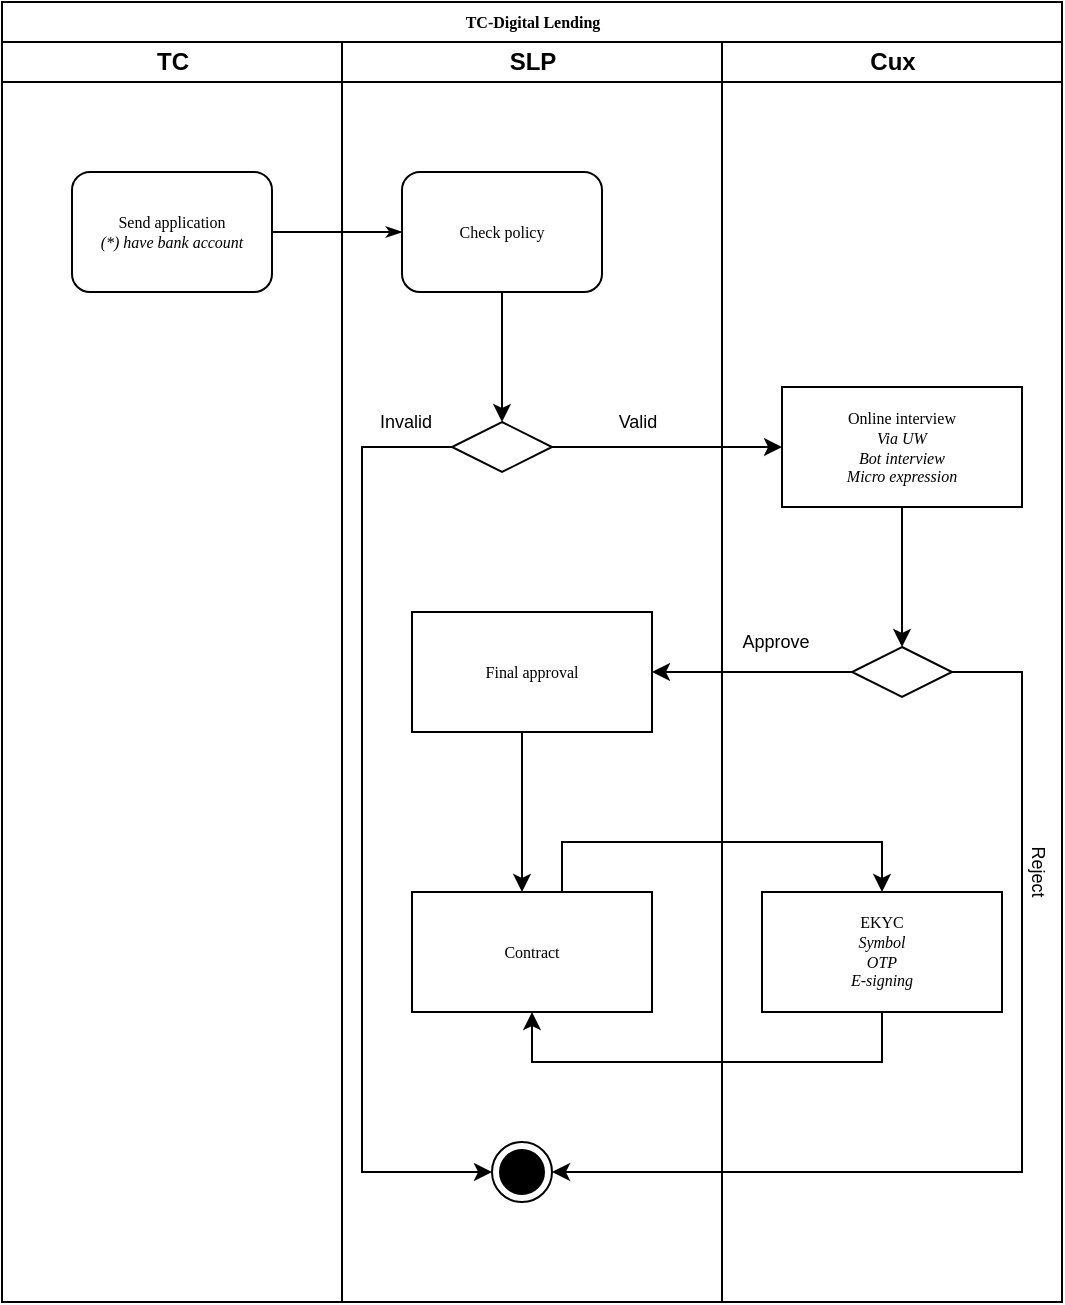 <mxfile version="14.1.8" type="github">
  <diagram name="Page-1" id="74e2e168-ea6b-b213-b513-2b3c1d86103e">
    <mxGraphModel dx="1185" dy="635" grid="1" gridSize="10" guides="1" tooltips="1" connect="1" arrows="1" fold="1" page="1" pageScale="1" pageWidth="1100" pageHeight="850" background="#ffffff" math="0" shadow="0">
      <root>
        <mxCell id="0" />
        <mxCell id="1" parent="0" />
        <mxCell id="77e6c97f196da883-1" value="TC-Digital Lending" style="swimlane;html=1;childLayout=stackLayout;startSize=20;rounded=0;shadow=0;labelBackgroundColor=none;strokeWidth=1;fontFamily=Verdana;fontSize=8;align=center;" parent="1" vertex="1">
          <mxGeometry x="70" y="40" width="530" height="650" as="geometry" />
        </mxCell>
        <mxCell id="77e6c97f196da883-2" value="TC" style="swimlane;html=1;startSize=20;" parent="77e6c97f196da883-1" vertex="1">
          <mxGeometry y="20" width="170" height="630" as="geometry" />
        </mxCell>
        <mxCell id="77e6c97f196da883-8" value="Send application&lt;br&gt;&lt;i&gt;(*) have bank account&lt;/i&gt;" style="rounded=1;whiteSpace=wrap;html=1;shadow=0;labelBackgroundColor=none;strokeWidth=1;fontFamily=Verdana;fontSize=8;align=center;" parent="77e6c97f196da883-2" vertex="1">
          <mxGeometry x="35" y="65" width="100" height="60" as="geometry" />
        </mxCell>
        <mxCell id="77e6c97f196da883-26" style="edgeStyle=orthogonalEdgeStyle;rounded=1;html=1;labelBackgroundColor=none;startArrow=none;startFill=0;startSize=5;endArrow=classicThin;endFill=1;endSize=5;jettySize=auto;orthogonalLoop=1;strokeWidth=1;fontFamily=Verdana;fontSize=8" parent="77e6c97f196da883-1" source="77e6c97f196da883-8" target="77e6c97f196da883-11" edge="1">
          <mxGeometry relative="1" as="geometry" />
        </mxCell>
        <mxCell id="77e6c97f196da883-39" style="edgeStyle=orthogonalEdgeStyle;rounded=1;html=1;labelBackgroundColor=none;startArrow=none;startFill=0;startSize=5;endArrow=classicThin;endFill=1;endSize=5;jettySize=auto;orthogonalLoop=1;strokeWidth=1;fontFamily=Verdana;fontSize=8" parent="77e6c97f196da883-1" target="77e6c97f196da883-23" edge="1">
          <mxGeometry relative="1" as="geometry">
            <mxPoint x="600" y="690" as="sourcePoint" />
          </mxGeometry>
        </mxCell>
        <mxCell id="77e6c97f196da883-40" style="edgeStyle=orthogonalEdgeStyle;rounded=1;html=1;labelBackgroundColor=none;startArrow=none;startFill=0;startSize=5;endArrow=classicThin;endFill=1;endSize=5;jettySize=auto;orthogonalLoop=1;strokeWidth=1;fontFamily=Verdana;fontSize=8" parent="77e6c97f196da883-1" target="77e6c97f196da883-24" edge="1">
          <mxGeometry relative="1" as="geometry">
            <mxPoint x="770" y="690" as="sourcePoint" />
          </mxGeometry>
        </mxCell>
        <mxCell id="107ba76e4e335f99-1" style="edgeStyle=orthogonalEdgeStyle;rounded=1;html=1;labelBackgroundColor=none;startArrow=none;startFill=0;startSize=5;endArrow=classicThin;endFill=1;endSize=5;jettySize=auto;orthogonalLoop=1;strokeWidth=1;fontFamily=Verdana;fontSize=8" parent="77e6c97f196da883-1" target="77e6c97f196da883-18" edge="1">
          <mxGeometry relative="1" as="geometry">
            <mxPoint x="610" y="450" as="sourcePoint" />
          </mxGeometry>
        </mxCell>
        <mxCell id="107ba76e4e335f99-3" style="edgeStyle=orthogonalEdgeStyle;rounded=1;html=1;labelBackgroundColor=none;startArrow=none;startFill=0;startSize=5;endArrow=classicThin;endFill=1;endSize=5;jettySize=auto;orthogonalLoop=1;strokeColor=#000000;strokeWidth=1;fontFamily=Verdana;fontSize=8;fontColor=#000000;" parent="77e6c97f196da883-1" source="77e6c97f196da883-22" edge="1">
          <mxGeometry relative="1" as="geometry">
            <mxPoint x="610" y="610" as="targetPoint" />
          </mxGeometry>
        </mxCell>
        <mxCell id="77e6c97f196da883-3" value="SLP" style="swimlane;html=1;startSize=20;" parent="77e6c97f196da883-1" vertex="1">
          <mxGeometry x="170" y="20" width="190" height="630" as="geometry" />
        </mxCell>
        <mxCell id="77e6c97f196da883-11" value="Check policy" style="rounded=1;whiteSpace=wrap;html=1;shadow=0;labelBackgroundColor=none;strokeWidth=1;fontFamily=Verdana;fontSize=8;align=center;" parent="77e6c97f196da883-3" vertex="1">
          <mxGeometry x="30" y="65" width="100" height="60" as="geometry" />
        </mxCell>
        <mxCell id="BkMkk-TvbLhvOdOv9HTv-4" value="" style="rhombus;whiteSpace=wrap;html=1;rounded=0;shadow=0;fontFamily=Verdana;fontSize=8;strokeWidth=1;" vertex="1" parent="77e6c97f196da883-3">
          <mxGeometry x="55" y="190" width="50" height="25" as="geometry" />
        </mxCell>
        <mxCell id="BkMkk-TvbLhvOdOv9HTv-5" value="" style="edgeStyle=orthogonalEdgeStyle;rounded=0;orthogonalLoop=1;jettySize=auto;html=1;" edge="1" parent="77e6c97f196da883-3" source="77e6c97f196da883-11" target="BkMkk-TvbLhvOdOv9HTv-4">
          <mxGeometry relative="1" as="geometry" />
        </mxCell>
        <mxCell id="BkMkk-TvbLhvOdOv9HTv-12" value="Final approval" style="whiteSpace=wrap;html=1;rounded=0;shadow=0;fontFamily=Verdana;fontSize=8;strokeWidth=1;glass=0;sketch=0;" vertex="1" parent="77e6c97f196da883-3">
          <mxGeometry x="35" y="285" width="120" height="60" as="geometry" />
        </mxCell>
        <mxCell id="BkMkk-TvbLhvOdOv9HTv-19" value="" style="ellipse;html=1;shape=endState;fillColor=#000000;strokeColor=#000000;rounded=0;glass=0;sketch=0;" vertex="1" parent="77e6c97f196da883-3">
          <mxGeometry x="75" y="550" width="30" height="30" as="geometry" />
        </mxCell>
        <mxCell id="BkMkk-TvbLhvOdOv9HTv-21" style="edgeStyle=orthogonalEdgeStyle;rounded=0;orthogonalLoop=1;jettySize=auto;html=1;" edge="1" parent="77e6c97f196da883-3" source="BkMkk-TvbLhvOdOv9HTv-4" target="BkMkk-TvbLhvOdOv9HTv-19">
          <mxGeometry relative="1" as="geometry">
            <Array as="points">
              <mxPoint x="10" y="203" />
              <mxPoint x="10" y="565" />
            </Array>
          </mxGeometry>
        </mxCell>
        <mxCell id="BkMkk-TvbLhvOdOv9HTv-14" value="Contract" style="whiteSpace=wrap;html=1;rounded=0;shadow=0;fontFamily=Verdana;fontSize=8;strokeWidth=1;glass=0;sketch=0;" vertex="1" parent="77e6c97f196da883-3">
          <mxGeometry x="35" y="425" width="120" height="60" as="geometry" />
        </mxCell>
        <mxCell id="BkMkk-TvbLhvOdOv9HTv-15" value="" style="edgeStyle=orthogonalEdgeStyle;rounded=0;orthogonalLoop=1;jettySize=auto;html=1;" edge="1" parent="77e6c97f196da883-3" source="BkMkk-TvbLhvOdOv9HTv-12" target="BkMkk-TvbLhvOdOv9HTv-14">
          <mxGeometry relative="1" as="geometry">
            <Array as="points">
              <mxPoint x="90" y="370" />
              <mxPoint x="90" y="370" />
            </Array>
          </mxGeometry>
        </mxCell>
        <mxCell id="BkMkk-TvbLhvOdOv9HTv-22" value="Valid" style="text;html=1;strokeColor=none;fillColor=none;align=center;verticalAlign=middle;whiteSpace=wrap;rounded=0;glass=0;sketch=0;fontSize=9;" vertex="1" parent="77e6c97f196da883-3">
          <mxGeometry x="110" y="180" width="76" height="20" as="geometry" />
        </mxCell>
        <mxCell id="BkMkk-TvbLhvOdOv9HTv-23" value="Invalid" style="text;html=1;strokeColor=none;fillColor=none;align=center;verticalAlign=middle;whiteSpace=wrap;rounded=0;glass=0;sketch=0;fontSize=9;" vertex="1" parent="77e6c97f196da883-3">
          <mxGeometry x="-6" y="180" width="76" height="20" as="geometry" />
        </mxCell>
        <mxCell id="77e6c97f196da883-4" value="Cux" style="swimlane;html=1;startSize=20;" parent="77e6c97f196da883-1" vertex="1">
          <mxGeometry x="360" y="20" width="170" height="630" as="geometry" />
        </mxCell>
        <mxCell id="BkMkk-TvbLhvOdOv9HTv-6" value="Online interview&lt;br&gt;&lt;i&gt;Via UW&lt;br&gt;Bot interview&lt;br&gt;Micro&amp;nbsp;expression&lt;/i&gt;" style="whiteSpace=wrap;html=1;rounded=0;shadow=0;fontFamily=Verdana;fontSize=8;strokeWidth=1;glass=0;sketch=0;" vertex="1" parent="77e6c97f196da883-4">
          <mxGeometry x="30" y="172.5" width="120" height="60" as="geometry" />
        </mxCell>
        <mxCell id="BkMkk-TvbLhvOdOv9HTv-10" value="" style="rhombus;whiteSpace=wrap;html=1;rounded=0;shadow=0;fontFamily=Verdana;fontSize=8;strokeWidth=1;glass=0;sketch=0;" vertex="1" parent="77e6c97f196da883-4">
          <mxGeometry x="65" y="302.5" width="50" height="25" as="geometry" />
        </mxCell>
        <mxCell id="BkMkk-TvbLhvOdOv9HTv-11" value="" style="edgeStyle=orthogonalEdgeStyle;rounded=0;orthogonalLoop=1;jettySize=auto;html=1;" edge="1" parent="77e6c97f196da883-4" source="BkMkk-TvbLhvOdOv9HTv-6" target="BkMkk-TvbLhvOdOv9HTv-10">
          <mxGeometry relative="1" as="geometry" />
        </mxCell>
        <mxCell id="BkMkk-TvbLhvOdOv9HTv-16" value="EKYC&lt;br&gt;&lt;i&gt;Symbol&lt;br&gt;OTP&lt;br&gt;E-signing&lt;/i&gt;" style="whiteSpace=wrap;html=1;rounded=0;shadow=0;fontFamily=Verdana;fontSize=8;strokeWidth=1;glass=0;sketch=0;" vertex="1" parent="77e6c97f196da883-4">
          <mxGeometry x="20" y="425" width="120" height="60" as="geometry" />
        </mxCell>
        <mxCell id="BkMkk-TvbLhvOdOv9HTv-24" value="Approve" style="text;html=1;strokeColor=none;fillColor=none;align=center;verticalAlign=middle;whiteSpace=wrap;rounded=0;glass=0;sketch=0;fontSize=9;" vertex="1" parent="77e6c97f196da883-4">
          <mxGeometry x="-11" y="290" width="76" height="20" as="geometry" />
        </mxCell>
        <mxCell id="BkMkk-TvbLhvOdOv9HTv-25" value="Reject" style="text;html=1;strokeColor=none;fillColor=none;align=center;verticalAlign=middle;whiteSpace=wrap;rounded=0;glass=0;sketch=0;fontSize=9;rotation=90;" vertex="1" parent="77e6c97f196da883-4">
          <mxGeometry x="120" y="405" width="76" height="20" as="geometry" />
        </mxCell>
        <mxCell id="BkMkk-TvbLhvOdOv9HTv-7" value="" style="edgeStyle=orthogonalEdgeStyle;rounded=0;orthogonalLoop=1;jettySize=auto;html=1;" edge="1" parent="77e6c97f196da883-1" source="BkMkk-TvbLhvOdOv9HTv-4" target="BkMkk-TvbLhvOdOv9HTv-6">
          <mxGeometry relative="1" as="geometry" />
        </mxCell>
        <mxCell id="BkMkk-TvbLhvOdOv9HTv-13" value="" style="edgeStyle=orthogonalEdgeStyle;rounded=0;orthogonalLoop=1;jettySize=auto;html=1;" edge="1" parent="77e6c97f196da883-1" source="BkMkk-TvbLhvOdOv9HTv-10" target="BkMkk-TvbLhvOdOv9HTv-12">
          <mxGeometry relative="1" as="geometry" />
        </mxCell>
        <mxCell id="BkMkk-TvbLhvOdOv9HTv-20" value="" style="edgeStyle=orthogonalEdgeStyle;rounded=0;orthogonalLoop=1;jettySize=auto;html=1;" edge="1" parent="77e6c97f196da883-1" source="BkMkk-TvbLhvOdOv9HTv-10" target="BkMkk-TvbLhvOdOv9HTv-19">
          <mxGeometry relative="1" as="geometry">
            <Array as="points">
              <mxPoint x="510" y="335" />
              <mxPoint x="510" y="585" />
            </Array>
          </mxGeometry>
        </mxCell>
        <mxCell id="BkMkk-TvbLhvOdOv9HTv-17" value="" style="edgeStyle=orthogonalEdgeStyle;rounded=0;orthogonalLoop=1;jettySize=auto;html=1;" edge="1" parent="77e6c97f196da883-1" source="BkMkk-TvbLhvOdOv9HTv-14" target="BkMkk-TvbLhvOdOv9HTv-16">
          <mxGeometry relative="1" as="geometry">
            <Array as="points">
              <mxPoint x="280" y="420" />
              <mxPoint x="440" y="420" />
            </Array>
          </mxGeometry>
        </mxCell>
        <mxCell id="BkMkk-TvbLhvOdOv9HTv-18" value="" style="edgeStyle=orthogonalEdgeStyle;rounded=0;orthogonalLoop=1;jettySize=auto;html=1;" edge="1" parent="77e6c97f196da883-1" source="BkMkk-TvbLhvOdOv9HTv-16" target="BkMkk-TvbLhvOdOv9HTv-14">
          <mxGeometry relative="1" as="geometry">
            <Array as="points">
              <mxPoint x="440" y="530" />
              <mxPoint x="265" y="530" />
            </Array>
          </mxGeometry>
        </mxCell>
      </root>
    </mxGraphModel>
  </diagram>
</mxfile>
